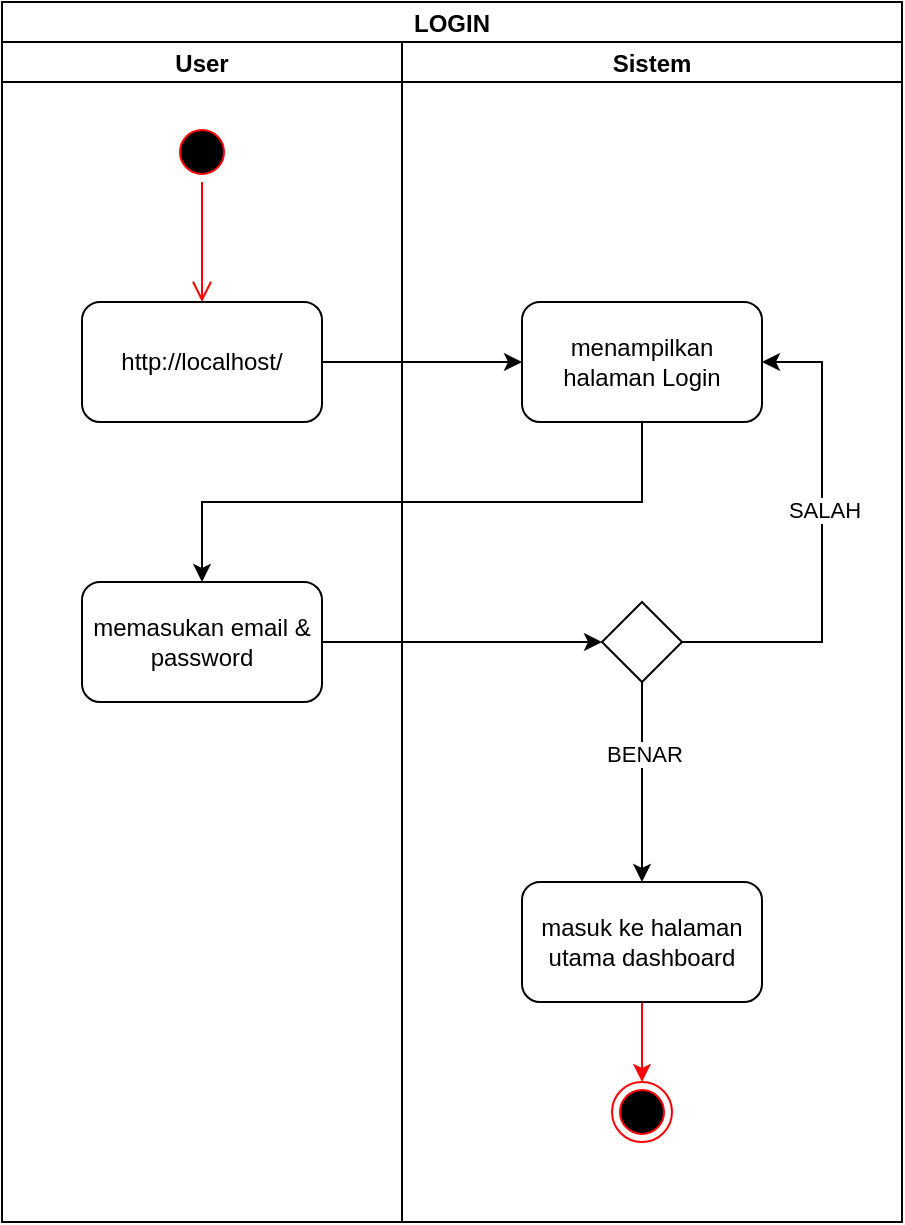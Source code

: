 <mxfile version="19.0.0" type="device" pages="4"><diagram id="axL77KwlqoMjKRdx7Jy-" name="LOGIN"><mxGraphModel dx="1210" dy="573" grid="1" gridSize="10" guides="1" tooltips="1" connect="1" arrows="1" fold="1" page="1" pageScale="1" pageWidth="850" pageHeight="1100" math="0" shadow="0"><root><mxCell id="0"/><mxCell id="1" parent="0"/><mxCell id="YYmajodgmFb2LrgR7IAt-5" value="LOGIN" style="swimlane;childLayout=stackLayout;resizeParent=1;resizeParentMax=0;startSize=20;" parent="1" vertex="1"><mxGeometry x="170" y="80" width="450" height="610" as="geometry"/></mxCell><mxCell id="YYmajodgmFb2LrgR7IAt-6" value="User" style="swimlane;startSize=20;" parent="YYmajodgmFb2LrgR7IAt-5" vertex="1"><mxGeometry y="20" width="200" height="590" as="geometry"/></mxCell><mxCell id="YYmajodgmFb2LrgR7IAt-17" value="" style="ellipse;html=1;shape=startState;fillColor=#000000;strokeColor=#ff0000;" parent="YYmajodgmFb2LrgR7IAt-6" vertex="1"><mxGeometry x="85" y="40" width="30" height="30" as="geometry"/></mxCell><mxCell id="YYmajodgmFb2LrgR7IAt-18" value="" style="edgeStyle=orthogonalEdgeStyle;html=1;verticalAlign=bottom;endArrow=open;endSize=8;strokeColor=#ff0000;rounded=0;" parent="YYmajodgmFb2LrgR7IAt-6" source="YYmajodgmFb2LrgR7IAt-17" edge="1"><mxGeometry relative="1" as="geometry"><mxPoint x="100" y="130" as="targetPoint"/></mxGeometry></mxCell><mxCell id="YYmajodgmFb2LrgR7IAt-25" value="http://localhost/" style="rounded=1;whiteSpace=wrap;html=1;" parent="YYmajodgmFb2LrgR7IAt-6" vertex="1"><mxGeometry x="40" y="130" width="120" height="60" as="geometry"/></mxCell><mxCell id="YYmajodgmFb2LrgR7IAt-27" value="memasukan email &amp;amp; password" style="rounded=1;whiteSpace=wrap;html=1;" parent="YYmajodgmFb2LrgR7IAt-6" vertex="1"><mxGeometry x="40" y="270" width="120" height="60" as="geometry"/></mxCell><mxCell id="YYmajodgmFb2LrgR7IAt-7" value="Sistem" style="swimlane;startSize=20;" parent="YYmajodgmFb2LrgR7IAt-5" vertex="1"><mxGeometry x="200" y="20" width="250" height="590" as="geometry"/></mxCell><mxCell id="YYmajodgmFb2LrgR7IAt-31" style="edgeStyle=orthogonalEdgeStyle;rounded=0;orthogonalLoop=1;jettySize=auto;html=1;entryX=1;entryY=0.5;entryDx=0;entryDy=0;" parent="YYmajodgmFb2LrgR7IAt-7" source="YYmajodgmFb2LrgR7IAt-24" target="YYmajodgmFb2LrgR7IAt-26" edge="1"><mxGeometry relative="1" as="geometry"><Array as="points"><mxPoint x="210" y="300"/><mxPoint x="210" y="160"/></Array></mxGeometry></mxCell><mxCell id="YYmajodgmFb2LrgR7IAt-32" value="SALAH" style="edgeLabel;html=1;align=center;verticalAlign=middle;resizable=0;points=[];" parent="YYmajodgmFb2LrgR7IAt-31" vertex="1" connectable="0"><mxGeometry x="-0.136" y="-1" relative="1" as="geometry"><mxPoint y="-33" as="offset"/></mxGeometry></mxCell><mxCell id="YYmajodgmFb2LrgR7IAt-35" style="edgeStyle=orthogonalEdgeStyle;rounded=0;orthogonalLoop=1;jettySize=auto;html=1;" parent="YYmajodgmFb2LrgR7IAt-7" source="YYmajodgmFb2LrgR7IAt-24" target="YYmajodgmFb2LrgR7IAt-33" edge="1"><mxGeometry relative="1" as="geometry"/></mxCell><mxCell id="YYmajodgmFb2LrgR7IAt-39" value="BENAR" style="edgeLabel;html=1;align=center;verticalAlign=middle;resizable=0;points=[];" parent="YYmajodgmFb2LrgR7IAt-35" vertex="1" connectable="0"><mxGeometry x="-0.28" y="1" relative="1" as="geometry"><mxPoint as="offset"/></mxGeometry></mxCell><mxCell id="YYmajodgmFb2LrgR7IAt-24" value="" style="rhombus;whiteSpace=wrap;html=1;" parent="YYmajodgmFb2LrgR7IAt-7" vertex="1"><mxGeometry x="100" y="280" width="40" height="40" as="geometry"/></mxCell><mxCell id="YYmajodgmFb2LrgR7IAt-26" value="menampilkan halaman Login" style="rounded=1;whiteSpace=wrap;html=1;" parent="YYmajodgmFb2LrgR7IAt-7" vertex="1"><mxGeometry x="60" y="130" width="120" height="60" as="geometry"/></mxCell><mxCell id="YYmajodgmFb2LrgR7IAt-36" style="edgeStyle=orthogonalEdgeStyle;rounded=0;orthogonalLoop=1;jettySize=auto;html=1;entryX=0.5;entryY=0;entryDx=0;entryDy=0;strokeColor=#FF0000;" parent="YYmajodgmFb2LrgR7IAt-7" source="YYmajodgmFb2LrgR7IAt-33" target="YYmajodgmFb2LrgR7IAt-34" edge="1"><mxGeometry relative="1" as="geometry"/></mxCell><mxCell id="YYmajodgmFb2LrgR7IAt-33" value="masuk ke halaman utama dashboard" style="rounded=1;whiteSpace=wrap;html=1;" parent="YYmajodgmFb2LrgR7IAt-7" vertex="1"><mxGeometry x="60" y="420" width="120" height="60" as="geometry"/></mxCell><mxCell id="YYmajodgmFb2LrgR7IAt-34" value="" style="ellipse;html=1;shape=endState;fillColor=#000000;strokeColor=#ff0000;" parent="YYmajodgmFb2LrgR7IAt-7" vertex="1"><mxGeometry x="105" y="520" width="30" height="30" as="geometry"/></mxCell><mxCell id="YYmajodgmFb2LrgR7IAt-28" style="edgeStyle=orthogonalEdgeStyle;rounded=0;orthogonalLoop=1;jettySize=auto;html=1;entryX=0;entryY=0.5;entryDx=0;entryDy=0;" parent="YYmajodgmFb2LrgR7IAt-5" source="YYmajodgmFb2LrgR7IAt-25" target="YYmajodgmFb2LrgR7IAt-26" edge="1"><mxGeometry relative="1" as="geometry"/></mxCell><mxCell id="YYmajodgmFb2LrgR7IAt-29" style="edgeStyle=orthogonalEdgeStyle;rounded=0;orthogonalLoop=1;jettySize=auto;html=1;entryX=0.5;entryY=0;entryDx=0;entryDy=0;" parent="YYmajodgmFb2LrgR7IAt-5" source="YYmajodgmFb2LrgR7IAt-26" target="YYmajodgmFb2LrgR7IAt-27" edge="1"><mxGeometry relative="1" as="geometry"><mxPoint x="250" y="300" as="targetPoint"/><Array as="points"><mxPoint x="320" y="250"/><mxPoint x="100" y="250"/></Array></mxGeometry></mxCell><mxCell id="YYmajodgmFb2LrgR7IAt-30" style="edgeStyle=orthogonalEdgeStyle;rounded=0;orthogonalLoop=1;jettySize=auto;html=1;entryX=0;entryY=0.5;entryDx=0;entryDy=0;" parent="YYmajodgmFb2LrgR7IAt-5" source="YYmajodgmFb2LrgR7IAt-27" target="YYmajodgmFb2LrgR7IAt-24" edge="1"><mxGeometry relative="1" as="geometry"><mxPoint x="270" y="320" as="targetPoint"/></mxGeometry></mxCell></root></mxGraphModel></diagram><diagram id="ay7nHWadkay_r9gd5rAn" name="REKAM SURAT MASUK"><mxGraphModel dx="1210" dy="573" grid="0" gridSize="10" guides="1" tooltips="1" connect="1" arrows="1" fold="1" page="1" pageScale="1" pageWidth="850" pageHeight="1100" math="0" shadow="0"><root><mxCell id="0"/><mxCell id="1" parent="0"/><mxCell id="01U7OzJs2Bu74H0EyJaW-1" value="Activity Diagram Rekam Surat Masuk" style="swimlane;childLayout=stackLayout;resizeParent=1;resizeParentMax=0;startSize=20;" parent="1" vertex="1"><mxGeometry x="130" y="40" width="744" height="1590" as="geometry"/></mxCell><mxCell id="01U7OzJs2Bu74H0EyJaW-2" value="sekretariat" style="swimlane;startSize=20;" parent="01U7OzJs2Bu74H0EyJaW-1" vertex="1"><mxGeometry y="20" width="310" height="1570" as="geometry"><mxRectangle y="20" width="30" height="460" as="alternateBounds"/></mxGeometry></mxCell><mxCell id="01U7OzJs2Bu74H0EyJaW-5" value="" style="ellipse;html=1;shape=startState;fillColor=#000000;strokeColor=#ff0000;" parent="01U7OzJs2Bu74H0EyJaW-2" vertex="1"><mxGeometry x="140" y="35" width="30" height="30" as="geometry"/></mxCell><mxCell id="01U7OzJs2Bu74H0EyJaW-6" value="" style="edgeStyle=orthogonalEdgeStyle;html=1;verticalAlign=bottom;endArrow=open;endSize=8;strokeColor=#ff0000;rounded=0;entryX=0.5;entryY=0;entryDx=0;entryDy=0;exitX=0.5;exitY=1;exitDx=0;exitDy=0;" parent="01U7OzJs2Bu74H0EyJaW-2" source="01U7OzJs2Bu74H0EyJaW-5" target="rpMphTXwEy1r0YYzHEb5-1" edge="1"><mxGeometry relative="1" as="geometry"><mxPoint x="130" y="65" as="targetPoint"/></mxGeometry></mxCell><mxCell id="rpMphTXwEy1r0YYzHEb5-1" value="Login" style="rounded=1;whiteSpace=wrap;html=1;" parent="01U7OzJs2Bu74H0EyJaW-2" vertex="1"><mxGeometry x="95" y="125" width="120" height="60" as="geometry"/></mxCell><mxCell id="rpMphTXwEy1r0YYzHEb5-3" value="klik menu &quot;Manajemen Surat&quot; pilh &quot;Surat Masuk&quot;" style="rounded=1;whiteSpace=wrap;html=1;" parent="01U7OzJs2Bu74H0EyJaW-2" vertex="1"><mxGeometry x="95" y="260" width="120" height="60" as="geometry"/></mxCell><mxCell id="rpMphTXwEy1r0YYzHEb5-5" value="input data surat baru masuk" style="rounded=1;whiteSpace=wrap;html=1;" parent="01U7OzJs2Bu74H0EyJaW-2" vertex="1"><mxGeometry x="105" y="420" width="120" height="60" as="geometry"/></mxCell><mxCell id="01U7OzJs2Bu74H0EyJaW-3" value="sistem" style="swimlane;startSize=20;" parent="01U7OzJs2Bu74H0EyJaW-1" vertex="1"><mxGeometry x="310" y="20" width="434" height="1570" as="geometry"/></mxCell><mxCell id="rpMphTXwEy1r0YYzHEb5-2" value="menampilkan halaman home Dashboard" style="rounded=1;whiteSpace=wrap;html=1;" parent="01U7OzJs2Bu74H0EyJaW-3" vertex="1"><mxGeometry x="55" y="125" width="120" height="60" as="geometry"/></mxCell><mxCell id="2TMHNP4_-wSqFtxJjDtp-4" style="edgeStyle=orthogonalEdgeStyle;rounded=0;orthogonalLoop=1;jettySize=auto;html=1;strokeColor=#FF0000;" parent="01U7OzJs2Bu74H0EyJaW-3" source="rpMphTXwEy1r0YYzHEb5-4" target="2TMHNP4_-wSqFtxJjDtp-3" edge="1"><mxGeometry relative="1" as="geometry"><Array as="points"><mxPoint x="115" y="275"/><mxPoint x="293" y="275"/></Array></mxGeometry></mxCell><mxCell id="rpMphTXwEy1r0YYzHEb5-4" value="menampilkan halaman surat masuk" style="rounded=1;whiteSpace=wrap;html=1;" parent="01U7OzJs2Bu74H0EyJaW-3" vertex="1"><mxGeometry x="55" y="320" width="120" height="60" as="geometry"/></mxCell><mxCell id="rpMphTXwEy1r0YYzHEb5-13" style="edgeStyle=orthogonalEdgeStyle;rounded=0;orthogonalLoop=1;jettySize=auto;html=1;entryX=1;entryY=0.5;entryDx=0;entryDy=0;" parent="01U7OzJs2Bu74H0EyJaW-3" source="rpMphTXwEy1r0YYzHEb5-11" target="rpMphTXwEy1r0YYzHEb5-4" edge="1"><mxGeometry relative="1" as="geometry"><Array as="points"><mxPoint x="228" y="560"/><mxPoint x="228" y="350"/></Array></mxGeometry></mxCell><mxCell id="RiZircSvpWX8QL8_6GjG-1" value="TIDAK" style="edgeLabel;html=1;align=center;verticalAlign=middle;resizable=0;points=[];" parent="rpMphTXwEy1r0YYzHEb5-13" vertex="1" connectable="0"><mxGeometry x="0.137" y="-1" relative="1" as="geometry"><mxPoint as="offset"/></mxGeometry></mxCell><mxCell id="2TMHNP4_-wSqFtxJjDtp-1" style="edgeStyle=orthogonalEdgeStyle;rounded=0;orthogonalLoop=1;jettySize=auto;html=1;entryX=0.5;entryY=0;entryDx=0;entryDy=0;" parent="01U7OzJs2Bu74H0EyJaW-3" source="rpMphTXwEy1r0YYzHEb5-11" target="rpMphTXwEy1r0YYzHEb5-14" edge="1"><mxGeometry relative="1" as="geometry"/></mxCell><mxCell id="RiZircSvpWX8QL8_6GjG-2" value="YES" style="edgeLabel;html=1;align=center;verticalAlign=middle;resizable=0;points=[];" parent="2TMHNP4_-wSqFtxJjDtp-1" vertex="1" connectable="0"><mxGeometry x="-0.2" y="-2" relative="1" as="geometry"><mxPoint as="offset"/></mxGeometry></mxCell><mxCell id="rpMphTXwEy1r0YYzHEb5-11" value="input benar terisi?" style="rhombus;whiteSpace=wrap;html=1;" parent="01U7OzJs2Bu74H0EyJaW-3" vertex="1"><mxGeometry x="75" y="520" width="80" height="80" as="geometry"/></mxCell><mxCell id="2TMHNP4_-wSqFtxJjDtp-2" style="edgeStyle=orthogonalEdgeStyle;rounded=0;orthogonalLoop=1;jettySize=auto;html=1;entryX=1;entryY=0.5;entryDx=0;entryDy=0;" parent="01U7OzJs2Bu74H0EyJaW-3" source="rpMphTXwEy1r0YYzHEb5-14" target="rpMphTXwEy1r0YYzHEb5-4" edge="1"><mxGeometry relative="1" as="geometry"><Array as="points"><mxPoint x="333" y="750"/><mxPoint x="333" y="350"/></Array></mxGeometry></mxCell><mxCell id="rpMphTXwEy1r0YYzHEb5-14" value="menambahkan data ke database" style="rounded=1;whiteSpace=wrap;html=1;" parent="01U7OzJs2Bu74H0EyJaW-3" vertex="1"><mxGeometry x="55" y="720" width="120" height="60" as="geometry"/></mxCell><mxCell id="2TMHNP4_-wSqFtxJjDtp-3" value="" style="ellipse;html=1;shape=endState;fillColor=#000000;strokeColor=#ff0000;" parent="01U7OzJs2Bu74H0EyJaW-3" vertex="1"><mxGeometry x="278" y="221" width="30" height="30" as="geometry"/></mxCell><mxCell id="rpMphTXwEy1r0YYzHEb5-7" style="edgeStyle=orthogonalEdgeStyle;rounded=0;orthogonalLoop=1;jettySize=auto;html=1;entryX=0;entryY=0.5;entryDx=0;entryDy=0;" parent="01U7OzJs2Bu74H0EyJaW-1" source="rpMphTXwEy1r0YYzHEb5-1" target="rpMphTXwEy1r0YYzHEb5-2" edge="1"><mxGeometry relative="1" as="geometry"/></mxCell><mxCell id="rpMphTXwEy1r0YYzHEb5-8" style="edgeStyle=orthogonalEdgeStyle;rounded=0;orthogonalLoop=1;jettySize=auto;html=1;entryX=0.5;entryY=0;entryDx=0;entryDy=0;" parent="01U7OzJs2Bu74H0EyJaW-1" source="rpMphTXwEy1r0YYzHEb5-2" target="rpMphTXwEy1r0YYzHEb5-3" edge="1"><mxGeometry relative="1" as="geometry"><Array as="points"><mxPoint x="425" y="240"/><mxPoint x="155" y="240"/></Array></mxGeometry></mxCell><mxCell id="rpMphTXwEy1r0YYzHEb5-9" style="edgeStyle=orthogonalEdgeStyle;rounded=0;orthogonalLoop=1;jettySize=auto;html=1;entryX=0;entryY=0.5;entryDx=0;entryDy=0;" parent="01U7OzJs2Bu74H0EyJaW-1" source="rpMphTXwEy1r0YYzHEb5-3" target="rpMphTXwEy1r0YYzHEb5-4" edge="1"><mxGeometry relative="1" as="geometry"/></mxCell><mxCell id="rpMphTXwEy1r0YYzHEb5-10" style="edgeStyle=orthogonalEdgeStyle;rounded=0;orthogonalLoop=1;jettySize=auto;html=1;entryX=1;entryY=0.5;entryDx=0;entryDy=0;" parent="01U7OzJs2Bu74H0EyJaW-1" source="rpMphTXwEy1r0YYzHEb5-4" target="rpMphTXwEy1r0YYzHEb5-5" edge="1"><mxGeometry relative="1" as="geometry"><Array as="points"><mxPoint x="425" y="470"/></Array></mxGeometry></mxCell><mxCell id="rpMphTXwEy1r0YYzHEb5-12" style="edgeStyle=orthogonalEdgeStyle;rounded=0;orthogonalLoop=1;jettySize=auto;html=1;entryX=0;entryY=0.5;entryDx=0;entryDy=0;" parent="01U7OzJs2Bu74H0EyJaW-1" source="rpMphTXwEy1r0YYzHEb5-5" target="rpMphTXwEy1r0YYzHEb5-11" edge="1"><mxGeometry relative="1" as="geometry"><Array as="points"><mxPoint x="165" y="580"/></Array></mxGeometry></mxCell></root></mxGraphModel></diagram><diagram id="l-BBqdm3bn-5mbwFowYg" name="EDIT SURAT MASUK"><mxGraphModel dx="1210" dy="573" grid="0" gridSize="10" guides="1" tooltips="1" connect="1" arrows="1" fold="1" page="1" pageScale="1" pageWidth="850" pageHeight="1100" math="0" shadow="0"><root><mxCell id="0"/><mxCell id="1" parent="0"/><mxCell id="_z8H4qxgs9we4yDf4oPH-1" value="Activity Diagram Edit Surat Masuk" style="swimlane;childLayout=stackLayout;resizeParent=1;resizeParentMax=0;startSize=20;" parent="1" vertex="1"><mxGeometry x="130" y="40" width="744" height="1174" as="geometry"/></mxCell><mxCell id="_z8H4qxgs9we4yDf4oPH-20" style="edgeStyle=orthogonalEdgeStyle;rounded=0;orthogonalLoop=1;jettySize=auto;html=1;entryX=0;entryY=0.5;entryDx=0;entryDy=0;" parent="_z8H4qxgs9we4yDf4oPH-1" source="_z8H4qxgs9we4yDf4oPH-5" target="_z8H4qxgs9we4yDf4oPH-9" edge="1"><mxGeometry relative="1" as="geometry"/></mxCell><mxCell id="_z8H4qxgs9we4yDf4oPH-21" style="edgeStyle=orthogonalEdgeStyle;rounded=0;orthogonalLoop=1;jettySize=auto;html=1;entryX=0.5;entryY=0;entryDx=0;entryDy=0;" parent="_z8H4qxgs9we4yDf4oPH-1" source="_z8H4qxgs9we4yDf4oPH-9" target="_z8H4qxgs9we4yDf4oPH-6" edge="1"><mxGeometry relative="1" as="geometry"><Array as="points"><mxPoint x="425" y="258"/><mxPoint x="155" y="258"/></Array></mxGeometry></mxCell><mxCell id="_z8H4qxgs9we4yDf4oPH-22" style="edgeStyle=orthogonalEdgeStyle;rounded=0;orthogonalLoop=1;jettySize=auto;html=1;entryX=0;entryY=0.5;entryDx=0;entryDy=0;" parent="_z8H4qxgs9we4yDf4oPH-1" source="_z8H4qxgs9we4yDf4oPH-6" target="_z8H4qxgs9we4yDf4oPH-11" edge="1"><mxGeometry relative="1" as="geometry"/></mxCell><mxCell id="_z8H4qxgs9we4yDf4oPH-23" style="edgeStyle=orthogonalEdgeStyle;rounded=0;orthogonalLoop=1;jettySize=auto;html=1;entryX=1;entryY=0.5;entryDx=0;entryDy=0;" parent="_z8H4qxgs9we4yDf4oPH-1" source="_z8H4qxgs9we4yDf4oPH-11" target="_z8H4qxgs9we4yDf4oPH-7" edge="1"><mxGeometry relative="1" as="geometry"><Array as="points"><mxPoint x="425" y="488"/></Array></mxGeometry></mxCell><mxCell id="_z8H4qxgs9we4yDf4oPH-24" style="edgeStyle=orthogonalEdgeStyle;rounded=0;orthogonalLoop=1;jettySize=auto;html=1;" parent="_z8H4qxgs9we4yDf4oPH-1" source="_z8H4qxgs9we4yDf4oPH-7" target="_z8H4qxgs9we4yDf4oPH-25" edge="1"><mxGeometry relative="1" as="geometry"><Array as="points"><mxPoint x="165" y="598"/></Array><mxPoint x="395" y="532" as="targetPoint"/></mxGeometry></mxCell><mxCell id="_z8H4qxgs9we4yDf4oPH-14" style="edgeStyle=orthogonalEdgeStyle;rounded=0;orthogonalLoop=1;jettySize=auto;html=1;entryX=1;entryY=0.5;entryDx=0;entryDy=0;exitX=0.5;exitY=1;exitDx=0;exitDy=0;" parent="_z8H4qxgs9we4yDf4oPH-1" source="_z8H4qxgs9we4yDf4oPH-25" target="_z8H4qxgs9we4yDf4oPH-26" edge="1"><mxGeometry relative="1" as="geometry"><mxPoint x="425" y="638" as="sourcePoint"/><mxPoint x="425" y="758" as="targetPoint"/></mxGeometry></mxCell><mxCell id="FIzc0so6NHeqFVfVUZxN-2" style="edgeStyle=orthogonalEdgeStyle;rounded=0;orthogonalLoop=1;jettySize=auto;html=1;strokeColor=#000000;" parent="_z8H4qxgs9we4yDf4oPH-1" source="_z8H4qxgs9we4yDf4oPH-26" target="FIzc0so6NHeqFVfVUZxN-3" edge="1"><mxGeometry relative="1" as="geometry"><mxPoint x="363" y="940" as="targetPoint"/><Array as="points"><mxPoint x="163" y="940"/></Array></mxGeometry></mxCell><mxCell id="_z8H4qxgs9we4yDf4oPH-2" value="sekretariat" style="swimlane;startSize=20;" parent="_z8H4qxgs9we4yDf4oPH-1" vertex="1"><mxGeometry y="20" width="310" height="1154" as="geometry"><mxRectangle y="20" width="30" height="460" as="alternateBounds"/></mxGeometry></mxCell><mxCell id="_z8H4qxgs9we4yDf4oPH-3" value="" style="ellipse;html=1;shape=startState;fillColor=#000000;strokeColor=#ff0000;" parent="_z8H4qxgs9we4yDf4oPH-2" vertex="1"><mxGeometry x="140" y="38" width="30" height="30" as="geometry"/></mxCell><mxCell id="_z8H4qxgs9we4yDf4oPH-4" value="" style="edgeStyle=orthogonalEdgeStyle;html=1;verticalAlign=bottom;endArrow=open;endSize=8;strokeColor=#ff0000;rounded=0;entryX=0.5;entryY=0;entryDx=0;entryDy=0;" parent="_z8H4qxgs9we4yDf4oPH-2" source="_z8H4qxgs9we4yDf4oPH-3" target="_z8H4qxgs9we4yDf4oPH-5" edge="1"><mxGeometry relative="1" as="geometry"><mxPoint x="130" y="65" as="targetPoint"/></mxGeometry></mxCell><mxCell id="_z8H4qxgs9we4yDf4oPH-5" value="Login" style="rounded=1;whiteSpace=wrap;html=1;" parent="_z8H4qxgs9we4yDf4oPH-2" vertex="1"><mxGeometry x="95" y="143" width="120" height="60" as="geometry"/></mxCell><mxCell id="_z8H4qxgs9we4yDf4oPH-6" value="klik menu &quot;Manajemen Surat&quot; pilh &quot;Surat Masuk&quot;" style="rounded=1;whiteSpace=wrap;html=1;" parent="_z8H4qxgs9we4yDf4oPH-2" vertex="1"><mxGeometry x="95" y="278" width="120" height="60" as="geometry"/></mxCell><mxCell id="_z8H4qxgs9we4yDf4oPH-7" value="klik &quot;edit&quot; pada data surat masuk di table daftar surat masuk" style="rounded=1;whiteSpace=wrap;html=1;" parent="_z8H4qxgs9we4yDf4oPH-2" vertex="1"><mxGeometry x="105" y="438" width="120" height="60" as="geometry"/></mxCell><mxCell id="_z8H4qxgs9we4yDf4oPH-26" value="input untuk menubah&amp;nbsp; data surat masuk " style="rounded=1;whiteSpace=wrap;html=1;" parent="_z8H4qxgs9we4yDf4oPH-2" vertex="1"><mxGeometry x="105" y="733" width="120" height="60" as="geometry"/></mxCell><mxCell id="_z8H4qxgs9we4yDf4oPH-8" value="sistem" style="swimlane;startSize=20;" parent="_z8H4qxgs9we4yDf4oPH-1" vertex="1"><mxGeometry x="310" y="20" width="434" height="1154" as="geometry"/></mxCell><mxCell id="_z8H4qxgs9we4yDf4oPH-9" value="menampilkan halaman home Dashboard" style="rounded=1;whiteSpace=wrap;html=1;" parent="_z8H4qxgs9we4yDf4oPH-8" vertex="1"><mxGeometry x="55" y="143" width="120" height="60" as="geometry"/></mxCell><mxCell id="_z8H4qxgs9we4yDf4oPH-10" style="edgeStyle=orthogonalEdgeStyle;rounded=0;orthogonalLoop=1;jettySize=auto;html=1;strokeColor=#FF0000;" parent="_z8H4qxgs9we4yDf4oPH-8" source="_z8H4qxgs9we4yDf4oPH-11" target="_z8H4qxgs9we4yDf4oPH-19" edge="1"><mxGeometry relative="1" as="geometry"><Array as="points"><mxPoint x="115" y="293"/><mxPoint x="293" y="293"/></Array></mxGeometry></mxCell><mxCell id="_z8H4qxgs9we4yDf4oPH-11" value="menampilkan halaman surat masuk" style="rounded=1;whiteSpace=wrap;html=1;" parent="_z8H4qxgs9we4yDf4oPH-8" vertex="1"><mxGeometry x="55" y="338" width="120" height="60" as="geometry"/></mxCell><mxCell id="_z8H4qxgs9we4yDf4oPH-19" value="" style="ellipse;html=1;shape=endState;fillColor=#000000;strokeColor=#ff0000;" parent="_z8H4qxgs9we4yDf4oPH-8" vertex="1"><mxGeometry x="278" y="239" width="30" height="30" as="geometry"/></mxCell><mxCell id="_z8H4qxgs9we4yDf4oPH-25" value="menampilkan halaman edit surat masuk" style="rounded=1;whiteSpace=wrap;html=1;" parent="_z8H4qxgs9we4yDf4oPH-8" vertex="1"><mxGeometry x="55" y="547" width="120" height="60" as="geometry"/></mxCell><mxCell id="FIzc0so6NHeqFVfVUZxN-5" style="edgeStyle=orthogonalEdgeStyle;rounded=0;orthogonalLoop=1;jettySize=auto;html=1;entryX=1;entryY=0.5;entryDx=0;entryDy=0;strokeColor=#000000;" parent="_z8H4qxgs9we4yDf4oPH-8" source="FIzc0so6NHeqFVfVUZxN-3" target="_z8H4qxgs9we4yDf4oPH-25" edge="1"><mxGeometry relative="1" as="geometry"><Array as="points"><mxPoint x="225" y="920"/><mxPoint x="225" y="577"/></Array></mxGeometry></mxCell><mxCell id="XuhmOnPhT8opO4UC1oWc-2" value="TIDAK" style="edgeLabel;html=1;align=center;verticalAlign=middle;resizable=0;points=[];" parent="FIzc0so6NHeqFVfVUZxN-5" vertex="1" connectable="0"><mxGeometry x="-0.723" y="2" relative="1" as="geometry"><mxPoint as="offset"/></mxGeometry></mxCell><mxCell id="FIzc0so6NHeqFVfVUZxN-7" style="edgeStyle=orthogonalEdgeStyle;rounded=0;orthogonalLoop=1;jettySize=auto;html=1;strokeColor=#000000;" parent="_z8H4qxgs9we4yDf4oPH-8" source="FIzc0so6NHeqFVfVUZxN-3" target="FIzc0so6NHeqFVfVUZxN-6" edge="1"><mxGeometry relative="1" as="geometry"/></mxCell><mxCell id="XuhmOnPhT8opO4UC1oWc-3" value="YES" style="edgeLabel;html=1;align=center;verticalAlign=middle;resizable=0;points=[];" parent="FIzc0so6NHeqFVfVUZxN-7" vertex="1" connectable="0"><mxGeometry x="-0.273" y="-2" relative="1" as="geometry"><mxPoint as="offset"/></mxGeometry></mxCell><mxCell id="FIzc0so6NHeqFVfVUZxN-3" value="input benar terisi?" style="rhombus;whiteSpace=wrap;html=1;" parent="_z8H4qxgs9we4yDf4oPH-8" vertex="1"><mxGeometry x="55" y="880" width="80" height="80" as="geometry"/></mxCell><mxCell id="XuhmOnPhT8opO4UC1oWc-1" style="edgeStyle=orthogonalEdgeStyle;rounded=0;orthogonalLoop=1;jettySize=auto;html=1;strokeColor=#000000;entryX=1;entryY=0.5;entryDx=0;entryDy=0;" parent="_z8H4qxgs9we4yDf4oPH-8" source="FIzc0so6NHeqFVfVUZxN-6" target="_z8H4qxgs9we4yDf4oPH-11" edge="1"><mxGeometry relative="1" as="geometry"><mxPoint x="297" y="558" as="targetPoint"/><Array as="points"><mxPoint x="316" y="1100"/><mxPoint x="316" y="368"/></Array></mxGeometry></mxCell><mxCell id="FIzc0so6NHeqFVfVUZxN-6" value="mengubah data yang dipilih dari database" style="rounded=1;whiteSpace=wrap;html=1;" parent="_z8H4qxgs9we4yDf4oPH-8" vertex="1"><mxGeometry x="35" y="1070" width="120" height="60" as="geometry"/></mxCell></root></mxGraphModel></diagram><diagram id="Bm7pBJEaJUWqQnYLY08H" name="HAPUS SURAT MASUK"><mxGraphModel dx="1210" dy="573" grid="0" gridSize="10" guides="1" tooltips="1" connect="1" arrows="1" fold="1" page="1" pageScale="1" pageWidth="850" pageHeight="1100" math="0" shadow="0"><root><mxCell id="0"/><mxCell id="1" parent="0"/><mxCell id="zX3Y3DrXwkuvrE14ESQo-2" value="Activity Diagram Hapus Surat Masuk" style="swimlane;childLayout=stackLayout;resizeParent=1;resizeParentMax=0;startSize=20;" parent="1" vertex="1"><mxGeometry x="130" y="40" width="744" height="888" as="geometry"/></mxCell><mxCell id="zX3Y3DrXwkuvrE14ESQo-3" value="sekretariat" style="swimlane;startSize=20;" parent="zX3Y3DrXwkuvrE14ESQo-2" vertex="1"><mxGeometry y="20" width="310" height="868" as="geometry"><mxRectangle y="20" width="30" height="460" as="alternateBounds"/></mxGeometry></mxCell><mxCell id="zX3Y3DrXwkuvrE14ESQo-4" value="" style="ellipse;html=1;shape=startState;fillColor=#000000;strokeColor=#ff0000;" parent="zX3Y3DrXwkuvrE14ESQo-3" vertex="1"><mxGeometry x="30" y="50" width="30" height="30" as="geometry"/></mxCell><mxCell id="zX3Y3DrXwkuvrE14ESQo-5" value="" style="edgeStyle=orthogonalEdgeStyle;html=1;verticalAlign=bottom;endArrow=open;endSize=8;strokeColor=#ff0000;rounded=0;" parent="zX3Y3DrXwkuvrE14ESQo-3" source="zX3Y3DrXwkuvrE14ESQo-4" edge="1"><mxGeometry relative="1" as="geometry"><mxPoint x="130" y="65" as="targetPoint"/></mxGeometry></mxCell><mxCell id="zX3Y3DrXwkuvrE14ESQo-6" value="Login" style="rounded=1;whiteSpace=wrap;html=1;" parent="zX3Y3DrXwkuvrE14ESQo-3" vertex="1"><mxGeometry x="130" y="35" width="120" height="60" as="geometry"/></mxCell><mxCell id="zX3Y3DrXwkuvrE14ESQo-7" value="klik menu &quot;Manajemen Surat&quot; pilh &quot;Surat Masuk&quot;" style="rounded=1;whiteSpace=wrap;html=1;" parent="zX3Y3DrXwkuvrE14ESQo-3" vertex="1"><mxGeometry x="130" y="170" width="120" height="60" as="geometry"/></mxCell><mxCell id="MhhmKwK66ZNqpnq-NYxZ-2" style="edgeStyle=orthogonalEdgeStyle;rounded=0;orthogonalLoop=1;jettySize=auto;html=1;entryX=0.5;entryY=0;entryDx=0;entryDy=0;strokeColor=#000000;" parent="zX3Y3DrXwkuvrE14ESQo-3" source="zX3Y3DrXwkuvrE14ESQo-8" target="zX3Y3DrXwkuvrE14ESQo-17" edge="1"><mxGeometry relative="1" as="geometry"/></mxCell><mxCell id="zX3Y3DrXwkuvrE14ESQo-8" value="klik &quot;hapus&quot; pada data surat masuk di table daftar surat masuk" style="rounded=1;whiteSpace=wrap;html=1;" parent="zX3Y3DrXwkuvrE14ESQo-3" vertex="1"><mxGeometry x="140" y="330" width="120" height="60" as="geometry"/></mxCell><mxCell id="zX3Y3DrXwkuvrE14ESQo-17" value="YAKIN?" style="rhombus;whiteSpace=wrap;html=1;" parent="zX3Y3DrXwkuvrE14ESQo-3" vertex="1"><mxGeometry x="160" y="484" width="80" height="80" as="geometry"/></mxCell><mxCell id="zX3Y3DrXwkuvrE14ESQo-9" value="sistem" style="swimlane;startSize=20;" parent="zX3Y3DrXwkuvrE14ESQo-2" vertex="1"><mxGeometry x="310" y="20" width="434" height="868" as="geometry"/></mxCell><mxCell id="zX3Y3DrXwkuvrE14ESQo-10" value="menampilkan halaman home Dashboard" style="rounded=1;whiteSpace=wrap;html=1;" parent="zX3Y3DrXwkuvrE14ESQo-9" vertex="1"><mxGeometry x="90" y="35" width="120" height="60" as="geometry"/></mxCell><mxCell id="zX3Y3DrXwkuvrE14ESQo-11" style="edgeStyle=orthogonalEdgeStyle;rounded=0;orthogonalLoop=1;jettySize=auto;html=1;strokeColor=#FF0000;" parent="zX3Y3DrXwkuvrE14ESQo-9" source="zX3Y3DrXwkuvrE14ESQo-12" target="zX3Y3DrXwkuvrE14ESQo-20" edge="1"><mxGeometry relative="1" as="geometry"><Array as="points"><mxPoint x="150" y="185"/><mxPoint x="328" y="185"/></Array></mxGeometry></mxCell><mxCell id="zX3Y3DrXwkuvrE14ESQo-12" value="menampilkan halaman surat masuk" style="rounded=1;whiteSpace=wrap;html=1;" parent="zX3Y3DrXwkuvrE14ESQo-9" vertex="1"><mxGeometry x="90" y="230" width="120" height="60" as="geometry"/></mxCell><mxCell id="zX3Y3DrXwkuvrE14ESQo-18" style="edgeStyle=orthogonalEdgeStyle;rounded=0;orthogonalLoop=1;jettySize=auto;html=1;entryX=1;entryY=0.5;entryDx=0;entryDy=0;" parent="zX3Y3DrXwkuvrE14ESQo-9" source="zX3Y3DrXwkuvrE14ESQo-19" target="zX3Y3DrXwkuvrE14ESQo-12" edge="1"><mxGeometry relative="1" as="geometry"><Array as="points"><mxPoint x="368" y="738"/><mxPoint x="368" y="260"/></Array></mxGeometry></mxCell><mxCell id="zX3Y3DrXwkuvrE14ESQo-19" value="menghapus data yang dipilih dari database" style="rounded=1;whiteSpace=wrap;html=1;" parent="zX3Y3DrXwkuvrE14ESQo-9" vertex="1"><mxGeometry x="125" y="708" width="120" height="60" as="geometry"/></mxCell><mxCell id="zX3Y3DrXwkuvrE14ESQo-20" value="" style="ellipse;html=1;shape=endState;fillColor=#000000;strokeColor=#ff0000;" parent="zX3Y3DrXwkuvrE14ESQo-9" vertex="1"><mxGeometry x="313" y="131" width="30" height="30" as="geometry"/></mxCell><mxCell id="zX3Y3DrXwkuvrE14ESQo-21" style="edgeStyle=orthogonalEdgeStyle;rounded=0;orthogonalLoop=1;jettySize=auto;html=1;entryX=0;entryY=0.5;entryDx=0;entryDy=0;" parent="zX3Y3DrXwkuvrE14ESQo-2" source="zX3Y3DrXwkuvrE14ESQo-6" target="zX3Y3DrXwkuvrE14ESQo-10" edge="1"><mxGeometry relative="1" as="geometry"/></mxCell><mxCell id="zX3Y3DrXwkuvrE14ESQo-22" style="edgeStyle=orthogonalEdgeStyle;rounded=0;orthogonalLoop=1;jettySize=auto;html=1;entryX=0.5;entryY=0;entryDx=0;entryDy=0;" parent="zX3Y3DrXwkuvrE14ESQo-2" source="zX3Y3DrXwkuvrE14ESQo-10" target="zX3Y3DrXwkuvrE14ESQo-7" edge="1"><mxGeometry relative="1" as="geometry"><Array as="points"><mxPoint x="460" y="150"/><mxPoint x="190" y="150"/></Array></mxGeometry></mxCell><mxCell id="zX3Y3DrXwkuvrE14ESQo-23" style="edgeStyle=orthogonalEdgeStyle;rounded=0;orthogonalLoop=1;jettySize=auto;html=1;entryX=0;entryY=0.5;entryDx=0;entryDy=0;" parent="zX3Y3DrXwkuvrE14ESQo-2" source="zX3Y3DrXwkuvrE14ESQo-7" target="zX3Y3DrXwkuvrE14ESQo-12" edge="1"><mxGeometry relative="1" as="geometry"/></mxCell><mxCell id="zX3Y3DrXwkuvrE14ESQo-24" style="edgeStyle=orthogonalEdgeStyle;rounded=0;orthogonalLoop=1;jettySize=auto;html=1;entryX=1;entryY=0.5;entryDx=0;entryDy=0;" parent="zX3Y3DrXwkuvrE14ESQo-2" source="zX3Y3DrXwkuvrE14ESQo-12" target="zX3Y3DrXwkuvrE14ESQo-8" edge="1"><mxGeometry relative="1" as="geometry"><Array as="points"><mxPoint x="460" y="380"/></Array></mxGeometry></mxCell><mxCell id="zX3Y3DrXwkuvrE14ESQo-13" style="edgeStyle=orthogonalEdgeStyle;rounded=0;orthogonalLoop=1;jettySize=auto;html=1;entryX=1;entryY=0.5;entryDx=0;entryDy=0;" parent="zX3Y3DrXwkuvrE14ESQo-2" edge="1"><mxGeometry relative="1" as="geometry"><Array as="points"><mxPoint x="573" y="544"/><mxPoint x="573" y="280"/></Array><mxPoint x="240" y="544" as="sourcePoint"/><mxPoint x="520" y="280" as="targetPoint"/></mxGeometry></mxCell><mxCell id="MhhmKwK66ZNqpnq-NYxZ-4" value="TIDAK" style="edgeLabel;html=1;align=center;verticalAlign=middle;resizable=0;points=[];" parent="zX3Y3DrXwkuvrE14ESQo-13" vertex="1" connectable="0"><mxGeometry x="-0.892" y="-1" relative="1" as="geometry"><mxPoint as="offset"/></mxGeometry></mxCell><mxCell id="MhhmKwK66ZNqpnq-NYxZ-1" style="edgeStyle=orthogonalEdgeStyle;rounded=0;orthogonalLoop=1;jettySize=auto;html=1;entryX=0;entryY=0.5;entryDx=0;entryDy=0;strokeColor=#000000;" parent="zX3Y3DrXwkuvrE14ESQo-2" source="zX3Y3DrXwkuvrE14ESQo-17" target="zX3Y3DrXwkuvrE14ESQo-19" edge="1"><mxGeometry relative="1" as="geometry"><Array as="points"><mxPoint x="200" y="758"/></Array></mxGeometry></mxCell><mxCell id="MhhmKwK66ZNqpnq-NYxZ-3" value="YES" style="edgeLabel;html=1;align=center;verticalAlign=middle;resizable=0;points=[];" parent="MhhmKwK66ZNqpnq-NYxZ-1" vertex="1" connectable="0"><mxGeometry x="-0.06" relative="1" as="geometry"><mxPoint x="-18" y="-145" as="offset"/></mxGeometry></mxCell></root></mxGraphModel></diagram></mxfile>